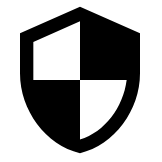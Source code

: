 <mxfile>
    <diagram id="M-A7T1iXrKA10MfYkeYq" name="ページ1">
        <mxGraphModel dx="867" dy="448" grid="1" gridSize="10" guides="1" tooltips="1" connect="1" arrows="1" fold="1" page="1" pageScale="1" pageWidth="827" pageHeight="1169" math="0" shadow="0">
            <root>
                <mxCell id="0"/>
                <mxCell id="1" parent="0"/>
                <mxCell id="3" value="" style="shape=image;verticalLabelPosition=bottom;labelBackgroundColor=#ffffff;verticalAlign=top;aspect=fixed;imageAspect=0;image=data:image/svg+xml,PHN2ZyB4bWxucz0iaHR0cDovL3d3dy53My5vcmcvMjAwMC9zdmciIGhlaWdodD0iMjQiIHZpZXdCb3g9IjAgMCAyNCAyNCIgd2lkdGg9IjI0IiBmaWxsPSIjMDAwMDAwIj48cGF0aCBkPSJNMCAwaDI0djI0SDB6IiBmaWxsPSJub25lIi8+PHBhdGggZD0iTTEyIDFMMyA1djZjMCA1LjU1IDMuODQgMTAuNzQgOSAxMiA1LjE2LTEuMjYgOS02LjQ1IDktMTJWNWwtOS00em0wIDEwLjk5aDdjLS41MyA0LjEyLTMuMjggNy43OS03IDguOTRWMTJINVY2LjNsNy0zLjExdjguOHoiLz48L3N2Zz4=;imageBackground=#ffffff;sketch=0;" parent="1" vertex="1">
                    <mxGeometry width="80" height="80" as="geometry"/>
                </mxCell>
            </root>
        </mxGraphModel>
    </diagram>
</mxfile>